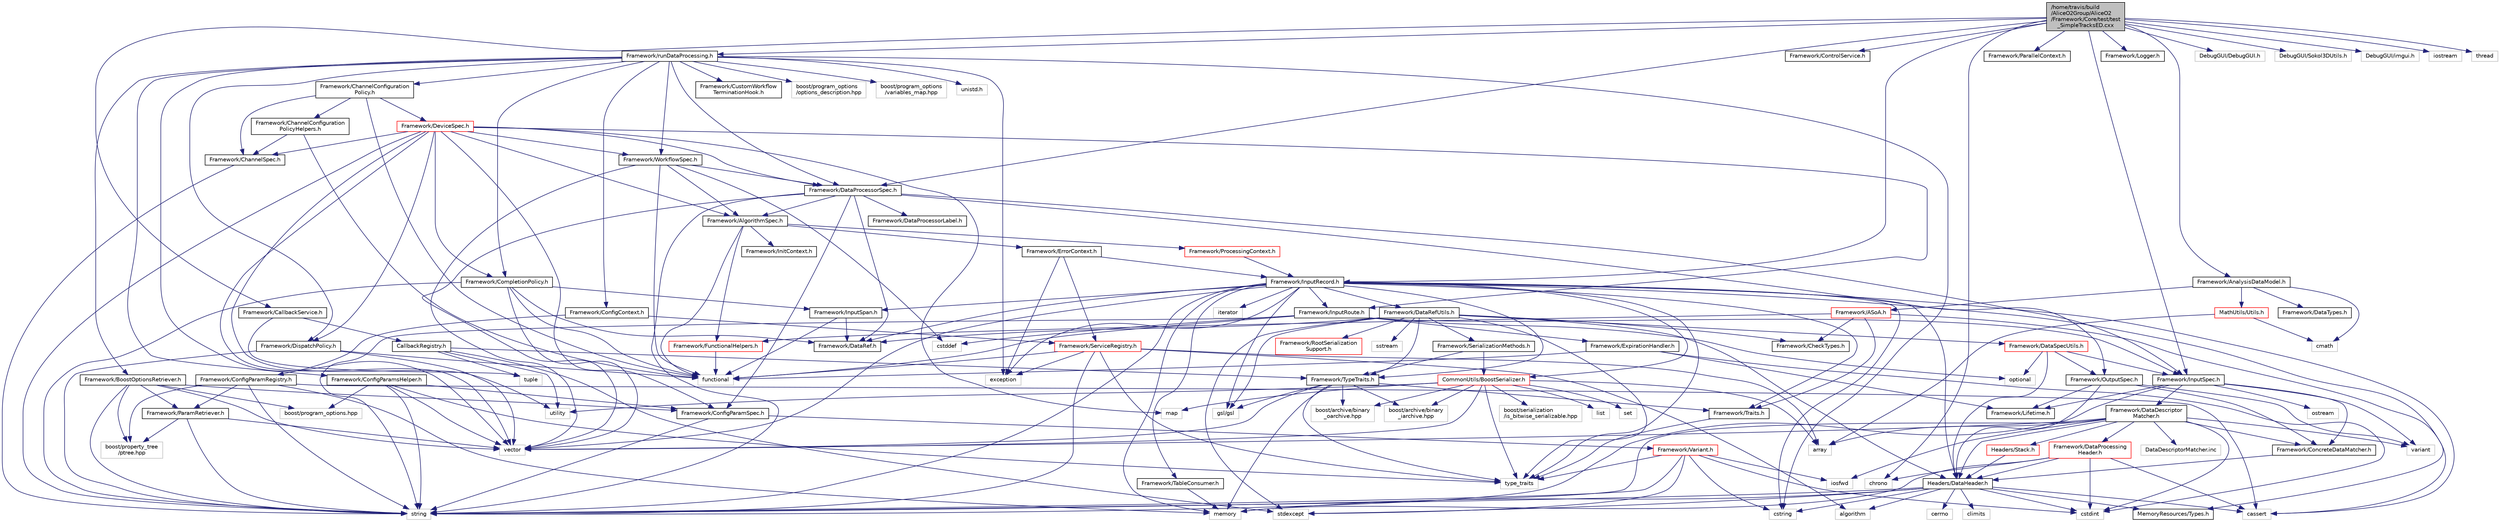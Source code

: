 digraph "/home/travis/build/AliceO2Group/AliceO2/Framework/Core/test/test_SimpleTracksED.cxx"
{
 // INTERACTIVE_SVG=YES
  bgcolor="transparent";
  edge [fontname="Helvetica",fontsize="10",labelfontname="Helvetica",labelfontsize="10"];
  node [fontname="Helvetica",fontsize="10",shape=record];
  Node0 [label="/home/travis/build\l/AliceO2Group/AliceO2\l/Framework/Core/test/test\l_SimpleTracksED.cxx",height=0.2,width=0.4,color="black", fillcolor="grey75", style="filled", fontcolor="black"];
  Node0 -> Node1 [color="midnightblue",fontsize="10",style="solid",fontname="Helvetica"];
  Node1 [label="Framework/InputSpec.h",height=0.2,width=0.4,color="black",URL="$d5/d3f/InputSpec_8h.html"];
  Node1 -> Node2 [color="midnightblue",fontsize="10",style="solid",fontname="Helvetica"];
  Node2 [label="Framework/Lifetime.h",height=0.2,width=0.4,color="black",URL="$dc/dca/Lifetime_8h.html"];
  Node1 -> Node3 [color="midnightblue",fontsize="10",style="solid",fontname="Helvetica"];
  Node3 [label="Framework/ConcreteDataMatcher.h",height=0.2,width=0.4,color="black",URL="$d0/d1b/ConcreteDataMatcher_8h.html"];
  Node3 -> Node4 [color="midnightblue",fontsize="10",style="solid",fontname="Helvetica"];
  Node4 [label="Headers/DataHeader.h",height=0.2,width=0.4,color="black",URL="$dc/dcd/DataHeader_8h.html"];
  Node4 -> Node5 [color="midnightblue",fontsize="10",style="solid",fontname="Helvetica"];
  Node5 [label="cstdint",height=0.2,width=0.4,color="grey75"];
  Node4 -> Node6 [color="midnightblue",fontsize="10",style="solid",fontname="Helvetica"];
  Node6 [label="memory",height=0.2,width=0.4,color="grey75"];
  Node4 -> Node7 [color="midnightblue",fontsize="10",style="solid",fontname="Helvetica"];
  Node7 [label="cassert",height=0.2,width=0.4,color="grey75"];
  Node4 -> Node8 [color="midnightblue",fontsize="10",style="solid",fontname="Helvetica"];
  Node8 [label="cstring",height=0.2,width=0.4,color="grey75"];
  Node4 -> Node9 [color="midnightblue",fontsize="10",style="solid",fontname="Helvetica"];
  Node9 [label="algorithm",height=0.2,width=0.4,color="grey75"];
  Node4 -> Node10 [color="midnightblue",fontsize="10",style="solid",fontname="Helvetica"];
  Node10 [label="stdexcept",height=0.2,width=0.4,color="grey75"];
  Node4 -> Node11 [color="midnightblue",fontsize="10",style="solid",fontname="Helvetica"];
  Node11 [label="string",height=0.2,width=0.4,color="grey75"];
  Node4 -> Node12 [color="midnightblue",fontsize="10",style="solid",fontname="Helvetica"];
  Node12 [label="climits",height=0.2,width=0.4,color="grey75"];
  Node4 -> Node13 [color="midnightblue",fontsize="10",style="solid",fontname="Helvetica"];
  Node13 [label="MemoryResources/Types.h",height=0.2,width=0.4,color="black",URL="$d7/df8/Types_8h.html"];
  Node4 -> Node14 [color="midnightblue",fontsize="10",style="solid",fontname="Helvetica"];
  Node14 [label="cerrno",height=0.2,width=0.4,color="grey75"];
  Node1 -> Node15 [color="midnightblue",fontsize="10",style="solid",fontname="Helvetica"];
  Node15 [label="Framework/DataDescriptor\lMatcher.h",height=0.2,width=0.4,color="black",URL="$d3/da3/DataDescriptorMatcher_8h.html"];
  Node15 -> Node3 [color="midnightblue",fontsize="10",style="solid",fontname="Helvetica"];
  Node15 -> Node16 [color="midnightblue",fontsize="10",style="solid",fontname="Helvetica"];
  Node16 [label="Framework/DataProcessing\lHeader.h",height=0.2,width=0.4,color="red",URL="$d6/dc9/DataProcessingHeader_8h.html"];
  Node16 -> Node4 [color="midnightblue",fontsize="10",style="solid",fontname="Helvetica"];
  Node16 -> Node5 [color="midnightblue",fontsize="10",style="solid",fontname="Helvetica"];
  Node16 -> Node6 [color="midnightblue",fontsize="10",style="solid",fontname="Helvetica"];
  Node16 -> Node7 [color="midnightblue",fontsize="10",style="solid",fontname="Helvetica"];
  Node16 -> Node18 [color="midnightblue",fontsize="10",style="solid",fontname="Helvetica"];
  Node18 [label="chrono",height=0.2,width=0.4,color="grey75"];
  Node15 -> Node4 [color="midnightblue",fontsize="10",style="solid",fontname="Helvetica"];
  Node15 -> Node19 [color="midnightblue",fontsize="10",style="solid",fontname="Helvetica"];
  Node19 [label="Headers/Stack.h",height=0.2,width=0.4,color="red",URL="$d4/d00/Headers_2include_2Headers_2Stack_8h.html"];
  Node19 -> Node4 [color="midnightblue",fontsize="10",style="solid",fontname="Helvetica"];
  Node15 -> Node33 [color="midnightblue",fontsize="10",style="solid",fontname="Helvetica"];
  Node33 [label="array",height=0.2,width=0.4,color="grey75"];
  Node15 -> Node5 [color="midnightblue",fontsize="10",style="solid",fontname="Helvetica"];
  Node15 -> Node34 [color="midnightblue",fontsize="10",style="solid",fontname="Helvetica"];
  Node34 [label="iosfwd",height=0.2,width=0.4,color="grey75"];
  Node15 -> Node11 [color="midnightblue",fontsize="10",style="solid",fontname="Helvetica"];
  Node15 -> Node35 [color="midnightblue",fontsize="10",style="solid",fontname="Helvetica"];
  Node35 [label="variant",height=0.2,width=0.4,color="grey75"];
  Node15 -> Node27 [color="midnightblue",fontsize="10",style="solid",fontname="Helvetica"];
  Node27 [label="vector",height=0.2,width=0.4,color="grey75"];
  Node15 -> Node36 [color="midnightblue",fontsize="10",style="solid",fontname="Helvetica"];
  Node36 [label="DataDescriptorMatcher.inc",height=0.2,width=0.4,color="grey75"];
  Node1 -> Node11 [color="midnightblue",fontsize="10",style="solid",fontname="Helvetica"];
  Node1 -> Node37 [color="midnightblue",fontsize="10",style="solid",fontname="Helvetica"];
  Node37 [label="ostream",height=0.2,width=0.4,color="grey75"];
  Node1 -> Node35 [color="midnightblue",fontsize="10",style="solid",fontname="Helvetica"];
  Node0 -> Node38 [color="midnightblue",fontsize="10",style="solid",fontname="Helvetica"];
  Node38 [label="Framework/CallbackService.h",height=0.2,width=0.4,color="black",URL="$d9/d7f/CallbackService_8h.html"];
  Node38 -> Node39 [color="midnightblue",fontsize="10",style="solid",fontname="Helvetica"];
  Node39 [label="CallbackRegistry.h",height=0.2,width=0.4,color="black",URL="$d7/d3e/CallbackRegistry_8h.html",tooltip="A generic registry for callbacks. "];
  Node39 -> Node40 [color="midnightblue",fontsize="10",style="solid",fontname="Helvetica"];
  Node40 [label="Framework/TypeTraits.h",height=0.2,width=0.4,color="black",URL="$d0/d95/TypeTraits_8h.html"];
  Node40 -> Node25 [color="midnightblue",fontsize="10",style="solid",fontname="Helvetica"];
  Node25 [label="type_traits",height=0.2,width=0.4,color="grey75"];
  Node40 -> Node27 [color="midnightblue",fontsize="10",style="solid",fontname="Helvetica"];
  Node40 -> Node6 [color="midnightblue",fontsize="10",style="solid",fontname="Helvetica"];
  Node40 -> Node41 [color="midnightblue",fontsize="10",style="solid",fontname="Helvetica"];
  Node41 [label="Framework/Traits.h",height=0.2,width=0.4,color="black",URL="$db/d31/Traits_8h.html"];
  Node41 -> Node25 [color="midnightblue",fontsize="10",style="solid",fontname="Helvetica"];
  Node40 -> Node42 [color="midnightblue",fontsize="10",style="solid",fontname="Helvetica"];
  Node42 [label="boost/archive/binary\l_iarchive.hpp",height=0.2,width=0.4,color="grey75"];
  Node40 -> Node43 [color="midnightblue",fontsize="10",style="solid",fontname="Helvetica"];
  Node43 [label="boost/archive/binary\l_oarchive.hpp",height=0.2,width=0.4,color="grey75"];
  Node40 -> Node44 [color="midnightblue",fontsize="10",style="solid",fontname="Helvetica"];
  Node44 [label="gsl/gsl",height=0.2,width=0.4,color="grey75"];
  Node39 -> Node45 [color="midnightblue",fontsize="10",style="solid",fontname="Helvetica"];
  Node45 [label="tuple",height=0.2,width=0.4,color="grey75"];
  Node39 -> Node10 [color="midnightblue",fontsize="10",style="solid",fontname="Helvetica"];
  Node39 -> Node26 [color="midnightblue",fontsize="10",style="solid",fontname="Helvetica"];
  Node26 [label="utility",height=0.2,width=0.4,color="grey75"];
  Node38 -> Node45 [color="midnightblue",fontsize="10",style="solid",fontname="Helvetica"];
  Node0 -> Node46 [color="midnightblue",fontsize="10",style="solid",fontname="Helvetica"];
  Node46 [label="Framework/ControlService.h",height=0.2,width=0.4,color="black",URL="$d2/d43/ControlService_8h.html"];
  Node0 -> Node47 [color="midnightblue",fontsize="10",style="solid",fontname="Helvetica"];
  Node47 [label="Framework/DataProcessorSpec.h",height=0.2,width=0.4,color="black",URL="$d0/df4/DataProcessorSpec_8h.html"];
  Node47 -> Node48 [color="midnightblue",fontsize="10",style="solid",fontname="Helvetica"];
  Node48 [label="Framework/AlgorithmSpec.h",height=0.2,width=0.4,color="black",URL="$d0/d14/AlgorithmSpec_8h.html"];
  Node48 -> Node49 [color="midnightblue",fontsize="10",style="solid",fontname="Helvetica"];
  Node49 [label="Framework/ProcessingContext.h",height=0.2,width=0.4,color="red",URL="$de/d6a/ProcessingContext_8h.html"];
  Node49 -> Node50 [color="midnightblue",fontsize="10",style="solid",fontname="Helvetica"];
  Node50 [label="Framework/InputRecord.h",height=0.2,width=0.4,color="black",URL="$d6/d5c/InputRecord_8h.html"];
  Node50 -> Node51 [color="midnightblue",fontsize="10",style="solid",fontname="Helvetica"];
  Node51 [label="Framework/DataRef.h",height=0.2,width=0.4,color="black",URL="$d5/dfb/DataRef_8h.html"];
  Node50 -> Node52 [color="midnightblue",fontsize="10",style="solid",fontname="Helvetica"];
  Node52 [label="Framework/DataRefUtils.h",height=0.2,width=0.4,color="black",URL="$d5/db8/DataRefUtils_8h.html"];
  Node52 -> Node51 [color="midnightblue",fontsize="10",style="solid",fontname="Helvetica"];
  Node52 -> Node53 [color="midnightblue",fontsize="10",style="solid",fontname="Helvetica"];
  Node53 [label="Framework/RootSerialization\lSupport.h",height=0.2,width=0.4,color="red",URL="$db/dff/RootSerializationSupport_8h.html"];
  Node52 -> Node64 [color="midnightblue",fontsize="10",style="solid",fontname="Helvetica"];
  Node64 [label="Framework/SerializationMethods.h",height=0.2,width=0.4,color="black",URL="$d1/d53/SerializationMethods_8h.html",tooltip="Type wrappers for enfording a specific serialization method. "];
  Node64 -> Node40 [color="midnightblue",fontsize="10",style="solid",fontname="Helvetica"];
  Node64 -> Node65 [color="midnightblue",fontsize="10",style="solid",fontname="Helvetica"];
  Node65 [label="CommonUtils/BoostSerializer.h",height=0.2,width=0.4,color="red",URL="$d7/d91/BoostSerializer_8h.html",tooltip="Templatised boost serializer/deserializer for containers and base types. "];
  Node65 -> Node26 [color="midnightblue",fontsize="10",style="solid",fontname="Helvetica"];
  Node65 -> Node25 [color="midnightblue",fontsize="10",style="solid",fontname="Helvetica"];
  Node65 -> Node33 [color="midnightblue",fontsize="10",style="solid",fontname="Helvetica"];
  Node65 -> Node27 [color="midnightblue",fontsize="10",style="solid",fontname="Helvetica"];
  Node65 -> Node66 [color="midnightblue",fontsize="10",style="solid",fontname="Helvetica"];
  Node66 [label="list",height=0.2,width=0.4,color="grey75"];
  Node65 -> Node67 [color="midnightblue",fontsize="10",style="solid",fontname="Helvetica"];
  Node67 [label="map",height=0.2,width=0.4,color="grey75"];
  Node65 -> Node68 [color="midnightblue",fontsize="10",style="solid",fontname="Helvetica"];
  Node68 [label="set",height=0.2,width=0.4,color="grey75"];
  Node65 -> Node42 [color="midnightblue",fontsize="10",style="solid",fontname="Helvetica"];
  Node65 -> Node43 [color="midnightblue",fontsize="10",style="solid",fontname="Helvetica"];
  Node65 -> Node69 [color="midnightblue",fontsize="10",style="solid",fontname="Helvetica"];
  Node69 [label="boost/serialization\l/is_bitwise_serializable.hpp",height=0.2,width=0.4,color="grey75"];
  Node52 -> Node77 [color="midnightblue",fontsize="10",style="solid",fontname="Helvetica"];
  Node77 [label="Framework/DataSpecUtils.h",height=0.2,width=0.4,color="red",URL="$d6/d68/DataSpecUtils_8h.html"];
  Node77 -> Node78 [color="midnightblue",fontsize="10",style="solid",fontname="Helvetica"];
  Node78 [label="Framework/OutputSpec.h",height=0.2,width=0.4,color="black",URL="$db/d2d/OutputSpec_8h.html"];
  Node78 -> Node4 [color="midnightblue",fontsize="10",style="solid",fontname="Helvetica"];
  Node78 -> Node2 [color="midnightblue",fontsize="10",style="solid",fontname="Helvetica"];
  Node78 -> Node3 [color="midnightblue",fontsize="10",style="solid",fontname="Helvetica"];
  Node78 -> Node35 [color="midnightblue",fontsize="10",style="solid",fontname="Helvetica"];
  Node77 -> Node1 [color="midnightblue",fontsize="10",style="solid",fontname="Helvetica"];
  Node77 -> Node4 [color="midnightblue",fontsize="10",style="solid",fontname="Helvetica"];
  Node77 -> Node80 [color="midnightblue",fontsize="10",style="solid",fontname="Helvetica"];
  Node80 [label="optional",height=0.2,width=0.4,color="grey75"];
  Node52 -> Node40 [color="midnightblue",fontsize="10",style="solid",fontname="Helvetica"];
  Node52 -> Node4 [color="midnightblue",fontsize="10",style="solid",fontname="Helvetica"];
  Node52 -> Node81 [color="midnightblue",fontsize="10",style="solid",fontname="Helvetica"];
  Node81 [label="Framework/CheckTypes.h",height=0.2,width=0.4,color="black",URL="$d1/d00/CheckTypes_8h.html"];
  Node52 -> Node44 [color="midnightblue",fontsize="10",style="solid",fontname="Helvetica"];
  Node52 -> Node10 [color="midnightblue",fontsize="10",style="solid",fontname="Helvetica"];
  Node52 -> Node82 [color="midnightblue",fontsize="10",style="solid",fontname="Helvetica"];
  Node82 [label="sstream",height=0.2,width=0.4,color="grey75"];
  Node52 -> Node25 [color="midnightblue",fontsize="10",style="solid",fontname="Helvetica"];
  Node50 -> Node83 [color="midnightblue",fontsize="10",style="solid",fontname="Helvetica"];
  Node83 [label="Framework/InputRoute.h",height=0.2,width=0.4,color="black",URL="$d5/d19/InputRoute_8h.html"];
  Node83 -> Node84 [color="midnightblue",fontsize="10",style="solid",fontname="Helvetica"];
  Node84 [label="Framework/ExpirationHandler.h",height=0.2,width=0.4,color="black",URL="$d2/dd9/ExpirationHandler_8h.html"];
  Node84 -> Node2 [color="midnightblue",fontsize="10",style="solid",fontname="Helvetica"];
  Node84 -> Node5 [color="midnightblue",fontsize="10",style="solid",fontname="Helvetica"];
  Node84 -> Node85 [color="midnightblue",fontsize="10",style="solid",fontname="Helvetica"];
  Node85 [label="functional",height=0.2,width=0.4,color="grey75"];
  Node83 -> Node1 [color="midnightblue",fontsize="10",style="solid",fontname="Helvetica"];
  Node83 -> Node86 [color="midnightblue",fontsize="10",style="solid",fontname="Helvetica"];
  Node86 [label="cstddef",height=0.2,width=0.4,color="grey75"];
  Node83 -> Node11 [color="midnightblue",fontsize="10",style="solid",fontname="Helvetica"];
  Node83 -> Node85 [color="midnightblue",fontsize="10",style="solid",fontname="Helvetica"];
  Node83 -> Node80 [color="midnightblue",fontsize="10",style="solid",fontname="Helvetica"];
  Node50 -> Node40 [color="midnightblue",fontsize="10",style="solid",fontname="Helvetica"];
  Node50 -> Node87 [color="midnightblue",fontsize="10",style="solid",fontname="Helvetica"];
  Node87 [label="Framework/InputSpan.h",height=0.2,width=0.4,color="black",URL="$da/d0f/InputSpan_8h.html"];
  Node87 -> Node51 [color="midnightblue",fontsize="10",style="solid",fontname="Helvetica"];
  Node87 -> Node85 [color="midnightblue",fontsize="10",style="solid",fontname="Helvetica"];
  Node50 -> Node88 [color="midnightblue",fontsize="10",style="solid",fontname="Helvetica"];
  Node88 [label="Framework/TableConsumer.h",height=0.2,width=0.4,color="black",URL="$dc/d03/TableConsumer_8h.html"];
  Node88 -> Node6 [color="midnightblue",fontsize="10",style="solid",fontname="Helvetica"];
  Node50 -> Node41 [color="midnightblue",fontsize="10",style="solid",fontname="Helvetica"];
  Node50 -> Node13 [color="midnightblue",fontsize="10",style="solid",fontname="Helvetica"];
  Node50 -> Node4 [color="midnightblue",fontsize="10",style="solid",fontname="Helvetica"];
  Node50 -> Node65 [color="midnightblue",fontsize="10",style="solid",fontname="Helvetica"];
  Node50 -> Node44 [color="midnightblue",fontsize="10",style="solid",fontname="Helvetica"];
  Node50 -> Node89 [color="midnightblue",fontsize="10",style="solid",fontname="Helvetica"];
  Node89 [label="iterator",height=0.2,width=0.4,color="grey75"];
  Node50 -> Node11 [color="midnightblue",fontsize="10",style="solid",fontname="Helvetica"];
  Node50 -> Node27 [color="midnightblue",fontsize="10",style="solid",fontname="Helvetica"];
  Node50 -> Node8 [color="midnightblue",fontsize="10",style="solid",fontname="Helvetica"];
  Node50 -> Node7 [color="midnightblue",fontsize="10",style="solid",fontname="Helvetica"];
  Node50 -> Node90 [color="midnightblue",fontsize="10",style="solid",fontname="Helvetica"];
  Node90 [label="exception",height=0.2,width=0.4,color="grey75"];
  Node50 -> Node6 [color="midnightblue",fontsize="10",style="solid",fontname="Helvetica"];
  Node50 -> Node25 [color="midnightblue",fontsize="10",style="solid",fontname="Helvetica"];
  Node48 -> Node107 [color="midnightblue",fontsize="10",style="solid",fontname="Helvetica"];
  Node107 [label="Framework/ErrorContext.h",height=0.2,width=0.4,color="black",URL="$d7/dad/ErrorContext_8h.html"];
  Node107 -> Node50 [color="midnightblue",fontsize="10",style="solid",fontname="Helvetica"];
  Node107 -> Node108 [color="midnightblue",fontsize="10",style="solid",fontname="Helvetica"];
  Node108 [label="Framework/ServiceRegistry.h",height=0.2,width=0.4,color="red",URL="$d8/d17/ServiceRegistry_8h.html"];
  Node108 -> Node9 [color="midnightblue",fontsize="10",style="solid",fontname="Helvetica"];
  Node108 -> Node33 [color="midnightblue",fontsize="10",style="solid",fontname="Helvetica"];
  Node108 -> Node90 [color="midnightblue",fontsize="10",style="solid",fontname="Helvetica"];
  Node108 -> Node85 [color="midnightblue",fontsize="10",style="solid",fontname="Helvetica"];
  Node108 -> Node11 [color="midnightblue",fontsize="10",style="solid",fontname="Helvetica"];
  Node108 -> Node25 [color="midnightblue",fontsize="10",style="solid",fontname="Helvetica"];
  Node107 -> Node90 [color="midnightblue",fontsize="10",style="solid",fontname="Helvetica"];
  Node48 -> Node112 [color="midnightblue",fontsize="10",style="solid",fontname="Helvetica"];
  Node112 [label="Framework/InitContext.h",height=0.2,width=0.4,color="black",URL="$d4/d2b/InitContext_8h.html"];
  Node48 -> Node113 [color="midnightblue",fontsize="10",style="solid",fontname="Helvetica"];
  Node113 [label="Framework/FunctionalHelpers.h",height=0.2,width=0.4,color="red",URL="$de/d9b/FunctionalHelpers_8h.html"];
  Node113 -> Node85 [color="midnightblue",fontsize="10",style="solid",fontname="Helvetica"];
  Node48 -> Node85 [color="midnightblue",fontsize="10",style="solid",fontname="Helvetica"];
  Node47 -> Node115 [color="midnightblue",fontsize="10",style="solid",fontname="Helvetica"];
  Node115 [label="Framework/ConfigParamSpec.h",height=0.2,width=0.4,color="black",URL="$d0/d1c/ConfigParamSpec_8h.html"];
  Node115 -> Node116 [color="midnightblue",fontsize="10",style="solid",fontname="Helvetica"];
  Node116 [label="Framework/Variant.h",height=0.2,width=0.4,color="red",URL="$de/d56/Variant_8h.html"];
  Node116 -> Node25 [color="midnightblue",fontsize="10",style="solid",fontname="Helvetica"];
  Node116 -> Node8 [color="midnightblue",fontsize="10",style="solid",fontname="Helvetica"];
  Node116 -> Node5 [color="midnightblue",fontsize="10",style="solid",fontname="Helvetica"];
  Node116 -> Node10 [color="midnightblue",fontsize="10",style="solid",fontname="Helvetica"];
  Node116 -> Node34 [color="midnightblue",fontsize="10",style="solid",fontname="Helvetica"];
  Node116 -> Node11 [color="midnightblue",fontsize="10",style="solid",fontname="Helvetica"];
  Node115 -> Node11 [color="midnightblue",fontsize="10",style="solid",fontname="Helvetica"];
  Node47 -> Node120 [color="midnightblue",fontsize="10",style="solid",fontname="Helvetica"];
  Node120 [label="Framework/DataProcessorLabel.h",height=0.2,width=0.4,color="black",URL="$d1/df2/DataProcessorLabel_8h.html"];
  Node47 -> Node51 [color="midnightblue",fontsize="10",style="solid",fontname="Helvetica"];
  Node47 -> Node1 [color="midnightblue",fontsize="10",style="solid",fontname="Helvetica"];
  Node47 -> Node78 [color="midnightblue",fontsize="10",style="solid",fontname="Helvetica"];
  Node47 -> Node11 [color="midnightblue",fontsize="10",style="solid",fontname="Helvetica"];
  Node47 -> Node27 [color="midnightblue",fontsize="10",style="solid",fontname="Helvetica"];
  Node0 -> Node121 [color="midnightblue",fontsize="10",style="solid",fontname="Helvetica"];
  Node121 [label="Framework/ParallelContext.h",height=0.2,width=0.4,color="black",URL="$d0/d16/ParallelContext_8h.html"];
  Node0 -> Node122 [color="midnightblue",fontsize="10",style="solid",fontname="Helvetica"];
  Node122 [label="Framework/runDataProcessing.h",height=0.2,width=0.4,color="black",URL="$db/dd0/runDataProcessing_8h.html"];
  Node122 -> Node123 [color="midnightblue",fontsize="10",style="solid",fontname="Helvetica"];
  Node123 [label="Framework/ChannelConfiguration\lPolicy.h",height=0.2,width=0.4,color="black",URL="$dd/d0f/ChannelConfigurationPolicy_8h.html"];
  Node123 -> Node124 [color="midnightblue",fontsize="10",style="solid",fontname="Helvetica"];
  Node124 [label="Framework/ChannelConfiguration\lPolicyHelpers.h",height=0.2,width=0.4,color="black",URL="$d6/d05/ChannelConfigurationPolicyHelpers_8h.html"];
  Node124 -> Node125 [color="midnightblue",fontsize="10",style="solid",fontname="Helvetica"];
  Node125 [label="Framework/ChannelSpec.h",height=0.2,width=0.4,color="black",URL="$d6/d72/ChannelSpec_8h.html"];
  Node125 -> Node11 [color="midnightblue",fontsize="10",style="solid",fontname="Helvetica"];
  Node124 -> Node85 [color="midnightblue",fontsize="10",style="solid",fontname="Helvetica"];
  Node123 -> Node125 [color="midnightblue",fontsize="10",style="solid",fontname="Helvetica"];
  Node123 -> Node126 [color="midnightblue",fontsize="10",style="solid",fontname="Helvetica"];
  Node126 [label="Framework/DeviceSpec.h",height=0.2,width=0.4,color="red",URL="$df/de8/DeviceSpec_8h.html"];
  Node126 -> Node127 [color="midnightblue",fontsize="10",style="solid",fontname="Helvetica"];
  Node127 [label="Framework/WorkflowSpec.h",height=0.2,width=0.4,color="black",URL="$df/da1/WorkflowSpec_8h.html"];
  Node127 -> Node47 [color="midnightblue",fontsize="10",style="solid",fontname="Helvetica"];
  Node127 -> Node48 [color="midnightblue",fontsize="10",style="solid",fontname="Helvetica"];
  Node127 -> Node27 [color="midnightblue",fontsize="10",style="solid",fontname="Helvetica"];
  Node127 -> Node85 [color="midnightblue",fontsize="10",style="solid",fontname="Helvetica"];
  Node127 -> Node86 [color="midnightblue",fontsize="10",style="solid",fontname="Helvetica"];
  Node126 -> Node47 [color="midnightblue",fontsize="10",style="solid",fontname="Helvetica"];
  Node126 -> Node125 [color="midnightblue",fontsize="10",style="solid",fontname="Helvetica"];
  Node126 -> Node48 [color="midnightblue",fontsize="10",style="solid",fontname="Helvetica"];
  Node126 -> Node115 [color="midnightblue",fontsize="10",style="solid",fontname="Helvetica"];
  Node126 -> Node83 [color="midnightblue",fontsize="10",style="solid",fontname="Helvetica"];
  Node126 -> Node133 [color="midnightblue",fontsize="10",style="solid",fontname="Helvetica"];
  Node133 [label="Framework/CompletionPolicy.h",height=0.2,width=0.4,color="black",URL="$df/dd6/CompletionPolicy_8h.html"];
  Node133 -> Node51 [color="midnightblue",fontsize="10",style="solid",fontname="Helvetica"];
  Node133 -> Node87 [color="midnightblue",fontsize="10",style="solid",fontname="Helvetica"];
  Node133 -> Node85 [color="midnightblue",fontsize="10",style="solid",fontname="Helvetica"];
  Node133 -> Node11 [color="midnightblue",fontsize="10",style="solid",fontname="Helvetica"];
  Node133 -> Node27 [color="midnightblue",fontsize="10",style="solid",fontname="Helvetica"];
  Node126 -> Node97 [color="midnightblue",fontsize="10",style="solid",fontname="Helvetica"];
  Node97 [label="Framework/DispatchPolicy.h",height=0.2,width=0.4,color="black",URL="$da/de6/DispatchPolicy_8h.html"];
  Node97 -> Node85 [color="midnightblue",fontsize="10",style="solid",fontname="Helvetica"];
  Node97 -> Node11 [color="midnightblue",fontsize="10",style="solid",fontname="Helvetica"];
  Node97 -> Node27 [color="midnightblue",fontsize="10",style="solid",fontname="Helvetica"];
  Node126 -> Node27 [color="midnightblue",fontsize="10",style="solid",fontname="Helvetica"];
  Node126 -> Node11 [color="midnightblue",fontsize="10",style="solid",fontname="Helvetica"];
  Node126 -> Node67 [color="midnightblue",fontsize="10",style="solid",fontname="Helvetica"];
  Node126 -> Node26 [color="midnightblue",fontsize="10",style="solid",fontname="Helvetica"];
  Node123 -> Node85 [color="midnightblue",fontsize="10",style="solid",fontname="Helvetica"];
  Node122 -> Node133 [color="midnightblue",fontsize="10",style="solid",fontname="Helvetica"];
  Node122 -> Node97 [color="midnightblue",fontsize="10",style="solid",fontname="Helvetica"];
  Node122 -> Node134 [color="midnightblue",fontsize="10",style="solid",fontname="Helvetica"];
  Node134 [label="Framework/ConfigParamsHelper.h",height=0.2,width=0.4,color="black",URL="$dd/d2b/ConfigParamsHelper_8h.html"];
  Node134 -> Node115 [color="midnightblue",fontsize="10",style="solid",fontname="Helvetica"];
  Node134 -> Node135 [color="midnightblue",fontsize="10",style="solid",fontname="Helvetica"];
  Node135 [label="boost/program_options.hpp",height=0.2,width=0.4,color="grey75"];
  Node134 -> Node11 [color="midnightblue",fontsize="10",style="solid",fontname="Helvetica"];
  Node134 -> Node27 [color="midnightblue",fontsize="10",style="solid",fontname="Helvetica"];
  Node134 -> Node25 [color="midnightblue",fontsize="10",style="solid",fontname="Helvetica"];
  Node122 -> Node47 [color="midnightblue",fontsize="10",style="solid",fontname="Helvetica"];
  Node122 -> Node127 [color="midnightblue",fontsize="10",style="solid",fontname="Helvetica"];
  Node122 -> Node136 [color="midnightblue",fontsize="10",style="solid",fontname="Helvetica"];
  Node136 [label="Framework/ConfigContext.h",height=0.2,width=0.4,color="black",URL="$d7/d2e/ConfigContext_8h.html"];
  Node136 -> Node137 [color="midnightblue",fontsize="10",style="solid",fontname="Helvetica"];
  Node137 [label="Framework/ConfigParamRegistry.h",height=0.2,width=0.4,color="black",URL="$de/dc6/ConfigParamRegistry_8h.html"];
  Node137 -> Node138 [color="midnightblue",fontsize="10",style="solid",fontname="Helvetica"];
  Node138 [label="Framework/ParamRetriever.h",height=0.2,width=0.4,color="black",URL="$df/d72/ParamRetriever_8h.html"];
  Node138 -> Node139 [color="midnightblue",fontsize="10",style="solid",fontname="Helvetica"];
  Node139 [label="boost/property_tree\l/ptree.hpp",height=0.2,width=0.4,color="grey75"];
  Node138 -> Node11 [color="midnightblue",fontsize="10",style="solid",fontname="Helvetica"];
  Node138 -> Node27 [color="midnightblue",fontsize="10",style="solid",fontname="Helvetica"];
  Node137 -> Node139 [color="midnightblue",fontsize="10",style="solid",fontname="Helvetica"];
  Node137 -> Node6 [color="midnightblue",fontsize="10",style="solid",fontname="Helvetica"];
  Node137 -> Node11 [color="midnightblue",fontsize="10",style="solid",fontname="Helvetica"];
  Node137 -> Node7 [color="midnightblue",fontsize="10",style="solid",fontname="Helvetica"];
  Node136 -> Node108 [color="midnightblue",fontsize="10",style="solid",fontname="Helvetica"];
  Node122 -> Node140 [color="midnightblue",fontsize="10",style="solid",fontname="Helvetica"];
  Node140 [label="Framework/BoostOptionsRetriever.h",height=0.2,width=0.4,color="black",URL="$d3/d7e/BoostOptionsRetriever_8h.html"];
  Node140 -> Node115 [color="midnightblue",fontsize="10",style="solid",fontname="Helvetica"];
  Node140 -> Node138 [color="midnightblue",fontsize="10",style="solid",fontname="Helvetica"];
  Node140 -> Node135 [color="midnightblue",fontsize="10",style="solid",fontname="Helvetica"];
  Node140 -> Node139 [color="midnightblue",fontsize="10",style="solid",fontname="Helvetica"];
  Node140 -> Node11 [color="midnightblue",fontsize="10",style="solid",fontname="Helvetica"];
  Node140 -> Node27 [color="midnightblue",fontsize="10",style="solid",fontname="Helvetica"];
  Node122 -> Node141 [color="midnightblue",fontsize="10",style="solid",fontname="Helvetica"];
  Node141 [label="Framework/CustomWorkflow\lTerminationHook.h",height=0.2,width=0.4,color="black",URL="$da/def/CustomWorkflowTerminationHook_8h.html"];
  Node122 -> Node142 [color="midnightblue",fontsize="10",style="solid",fontname="Helvetica"];
  Node142 [label="boost/program_options\l/options_description.hpp",height=0.2,width=0.4,color="grey75"];
  Node122 -> Node143 [color="midnightblue",fontsize="10",style="solid",fontname="Helvetica"];
  Node143 [label="boost/program_options\l/variables_map.hpp",height=0.2,width=0.4,color="grey75"];
  Node122 -> Node144 [color="midnightblue",fontsize="10",style="solid",fontname="Helvetica"];
  Node144 [label="unistd.h",height=0.2,width=0.4,color="grey75"];
  Node122 -> Node27 [color="midnightblue",fontsize="10",style="solid",fontname="Helvetica"];
  Node122 -> Node8 [color="midnightblue",fontsize="10",style="solid",fontname="Helvetica"];
  Node122 -> Node90 [color="midnightblue",fontsize="10",style="solid",fontname="Helvetica"];
  Node0 -> Node50 [color="midnightblue",fontsize="10",style="solid",fontname="Helvetica"];
  Node0 -> Node145 [color="midnightblue",fontsize="10",style="solid",fontname="Helvetica"];
  Node145 [label="Framework/Logger.h",height=0.2,width=0.4,color="black",URL="$dd/da4/Logger_8h.html"];
  Node0 -> Node146 [color="midnightblue",fontsize="10",style="solid",fontname="Helvetica"];
  Node146 [label="Framework/AnalysisDataModel.h",height=0.2,width=0.4,color="black",URL="$d2/d8c/AnalysisDataModel_8h.html"];
  Node146 -> Node147 [color="midnightblue",fontsize="10",style="solid",fontname="Helvetica"];
  Node147 [label="Framework/ASoA.h",height=0.2,width=0.4,color="red",URL="$de/d33/ASoA_8h.html"];
  Node147 -> Node81 [color="midnightblue",fontsize="10",style="solid",fontname="Helvetica"];
  Node147 -> Node113 [color="midnightblue",fontsize="10",style="solid",fontname="Helvetica"];
  Node147 -> Node41 [color="midnightblue",fontsize="10",style="solid",fontname="Helvetica"];
  Node147 -> Node7 [color="midnightblue",fontsize="10",style="solid",fontname="Helvetica"];
  Node146 -> Node164 [color="midnightblue",fontsize="10",style="solid",fontname="Helvetica"];
  Node164 [label="MathUtils/Utils.h",height=0.2,width=0.4,color="red",URL="$d9/d52/Common_2MathUtils_2include_2MathUtils_2Utils_8h.html"];
  Node164 -> Node33 [color="midnightblue",fontsize="10",style="solid",fontname="Helvetica"];
  Node164 -> Node165 [color="midnightblue",fontsize="10",style="solid",fontname="Helvetica"];
  Node165 [label="cmath",height=0.2,width=0.4,color="grey75"];
  Node146 -> Node165 [color="midnightblue",fontsize="10",style="solid",fontname="Helvetica"];
  Node146 -> Node171 [color="midnightblue",fontsize="10",style="solid",fontname="Helvetica"];
  Node171 [label="Framework/DataTypes.h",height=0.2,width=0.4,color="black",URL="$d2/d12/DataTypes_8h.html"];
  Node0 -> Node172 [color="midnightblue",fontsize="10",style="solid",fontname="Helvetica"];
  Node172 [label="DebugGUI/DebugGUI.h",height=0.2,width=0.4,color="grey75"];
  Node0 -> Node173 [color="midnightblue",fontsize="10",style="solid",fontname="Helvetica"];
  Node173 [label="DebugGUI/Sokol3DUtils.h",height=0.2,width=0.4,color="grey75"];
  Node0 -> Node174 [color="midnightblue",fontsize="10",style="solid",fontname="Helvetica"];
  Node174 [label="DebugGUI/imgui.h",height=0.2,width=0.4,color="grey75"];
  Node0 -> Node18 [color="midnightblue",fontsize="10",style="solid",fontname="Helvetica"];
  Node0 -> Node175 [color="midnightblue",fontsize="10",style="solid",fontname="Helvetica"];
  Node175 [label="iostream",height=0.2,width=0.4,color="grey75"];
  Node0 -> Node176 [color="midnightblue",fontsize="10",style="solid",fontname="Helvetica"];
  Node176 [label="thread",height=0.2,width=0.4,color="grey75"];
}
